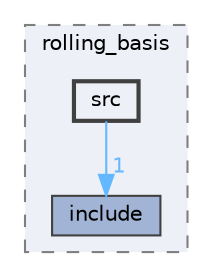 digraph "C:/Users/Howne/Documents/ESILV/DVB_CDR/teensy/lib/rolling_basis/src"
{
 // LATEX_PDF_SIZE
  bgcolor="transparent";
  edge [fontname=Helvetica,fontsize=10,labelfontname=Helvetica,labelfontsize=10];
  node [fontname=Helvetica,fontsize=10,shape=box,height=0.2,width=0.4];
  compound=true
  subgraph clusterdir_6bf01ebd4827b1359a4af9fd5defe800 {
    graph [ bgcolor="#edf0f7", pencolor="grey50", label="rolling_basis", fontname=Helvetica,fontsize=10 style="filled,dashed", URL="dir_6bf01ebd4827b1359a4af9fd5defe800.html",tooltip=""]
  dir_44ad133a3a41f9427db365781992b843 [label="include", fillcolor="#a2b4d6", color="grey25", style="filled", URL="dir_44ad133a3a41f9427db365781992b843.html",tooltip=""];
  dir_3f5bc831e2effb871364b6c280620da4 [label="src", fillcolor="#edf0f7", color="grey25", style="filled,bold", URL="dir_3f5bc831e2effb871364b6c280620da4.html",tooltip=""];
  }
  dir_3f5bc831e2effb871364b6c280620da4->dir_44ad133a3a41f9427db365781992b843 [headlabel="1", labeldistance=1.5 headhref="dir_000015_000007.html" href="dir_000015_000007.html" color="steelblue1" fontcolor="steelblue1"];
}
